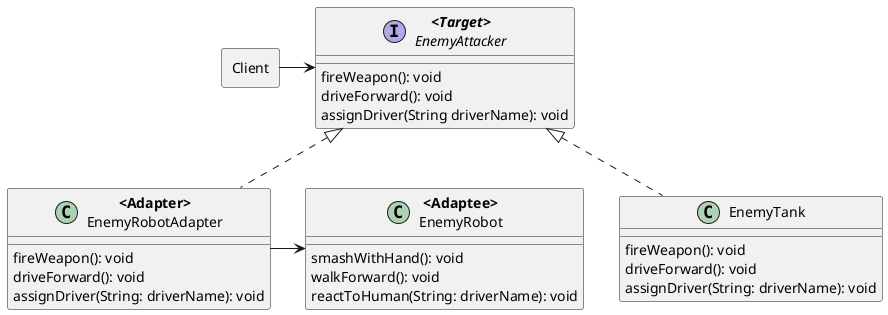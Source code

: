 @startuml
allow_mixing
agent Client
interface "**<Target>**\nEnemyAttacker" as EA {
  fireWeapon(): void
  driveForward(): void
  assignDriver(String driverName): void
}

class "**<Adapter>**\nEnemyRobotAdapter" as ERA {
  fireWeapon(): void
  driveForward(): void
  assignDriver(String: driverName): void
}

class "EnemyTank" as ET {
  fireWeapon(): void
  driveForward(): void
  assignDriver(String: driverName): void
}

class "**<Adaptee>**\nEnemyRobot" as ER {
  smashWithHand(): void
  walkForward(): void
  reactToHuman(String: driverName): void
}

Client -> EA
EA <|.. ERA
EA <|.. ET
ERA -> ER
@enduml

